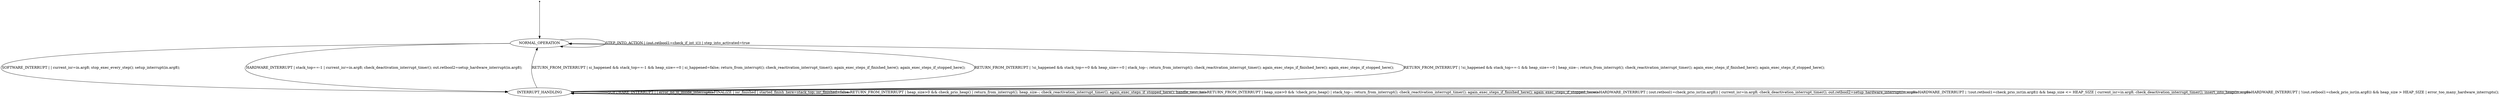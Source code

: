 digraph G {
  ranksep=2; // Increase vertical spacing between ranks
  nodesep=2; // Increase horizontal spacing between nodes
  "Start" [shape=point]; // Mark the initial node as a point
  "Start" -> "NORMAL_OPERATION";

  "NORMAL_OPERATION" -> "INTERRUPT_HANDLING" [label="SOFTWARE_INTERRUPT | | current_isr=in.arg8; stop_exec_every_step(); setup_interrupt(in.arg8);"]
  "INTERRUPT_HANDLING" -> "INTERRUPT_HANDLING" [label="SOFTWARE_INTERRUPT | | error_no_si_inside_interrupt();"]

  "NORMAL_OPERATION" -> "NORMAL_OPERATION" [label="STEP_INTO_ACTION | (out.retbool1=check_if_int_i()) | step_into_activated=true"]
  "INTERRUPT_HANDLING" -> "INTERRUPT_HANDLING" [label="FINALIZE | isr_finished | started_finish_here=stack_top; isr_finished=false;"]

  "INTERRUPT_HANDLING" -> "NORMAL_OPERATION" [label="RETURN_FROM_INTERRUPT | si_happened && stack_top==-1 && heap_size==0 | si_happened=false; return_from_interrupt(); check_reactivation_interrupt_timer(); again_exec_steps_if_finished_here(); again_exec_steps_if_stopped_here();"]

  "INTERRUPT_HANDLING" -> "NORMAL_OPERATION" [label="RETURN_FROM_INTERRUPT | !si_happened && stack_top==0 && heap_size==0 | stack_top--; return_from_interrupt(); check_reactivation_interrupt_timer(); again_exec_steps_if_finished_here(); again_exec_steps_if_stopped_here();"]
  "INTERRUPT_HANDLING" -> "NORMAL_OPERATION" [label="RETURN_FROM_INTERRUPT | !si_happened && stack_top==-1 && heap_size==0 | heap_size--; return_from_interrupt(); check_reactivation_interrupt_timer(); again_exec_steps_if_finished_here(); again_exec_steps_if_stopped_here();"]

  "INTERRUPT_HANDLING" -> "INTERRUPT_HANDLING" [label="RETURN_FROM_INTERRUPT | heap_size>0 && check_prio_heap() | return_from_interrupt(); heap_size--; check_reactivation_interrupt_timer(); again_exec_steps_if_stopped_here(); handle_next_hi();"]
  "INTERRUPT_HANDLING" -> "INTERRUPT_HANDLING" [label="RETURN_FROM_INTERRUPT | heap_size>0 && !check_prio_heap() | stack_top--; return_from_interrupt(); check_reactivation_interrupt_timer(); again_exec_steps_if_finished_here(); again_exec_steps_if_stopped_here();"]

  "NORMAL_OPERATION" -> "INTERRUPT_HANDLING" [label="HARDWARE_INTERRUPT | stack_top==-1 | current_isr=in.arg8; check_deactivation_interrupt_timer(); out.retbool2=setup_hardware_interrupt(in.arg8);"]
  "INTERRUPT_HANDLING" -> "INTERRUPT_HANDLING" [label="HARDWARE_INTERRUPT | (out.retbool1=check_prio_isr(in.arg8)) | current_isr=in.arg8; check_deactivation_interrupt_timer(); out.retbool2=setup_hardware_interrupt(in.arg8);"]
  "INTERRUPT_HANDLING" -> "INTERRUPT_HANDLING" [label="HARDWARE_INTERRUPT | !(out.retbool1=check_prio_isr(in.arg8)) && heap_size <= HEAP_SIZE | current_isr=in.arg8; check_deactivation_interrupt_timer(); insert_into_heap(in.arg8);"]

  "INTERRUPT_HANDLING" -> "INTERRUPT_HANDLING" [label="HARDWARE_INTERRUPT | !(out.retbool1=check_prio_isr(in.arg8)) && heap_size > HEAP_SIZE | error_too_many_hardware_interrupts();"]
}
